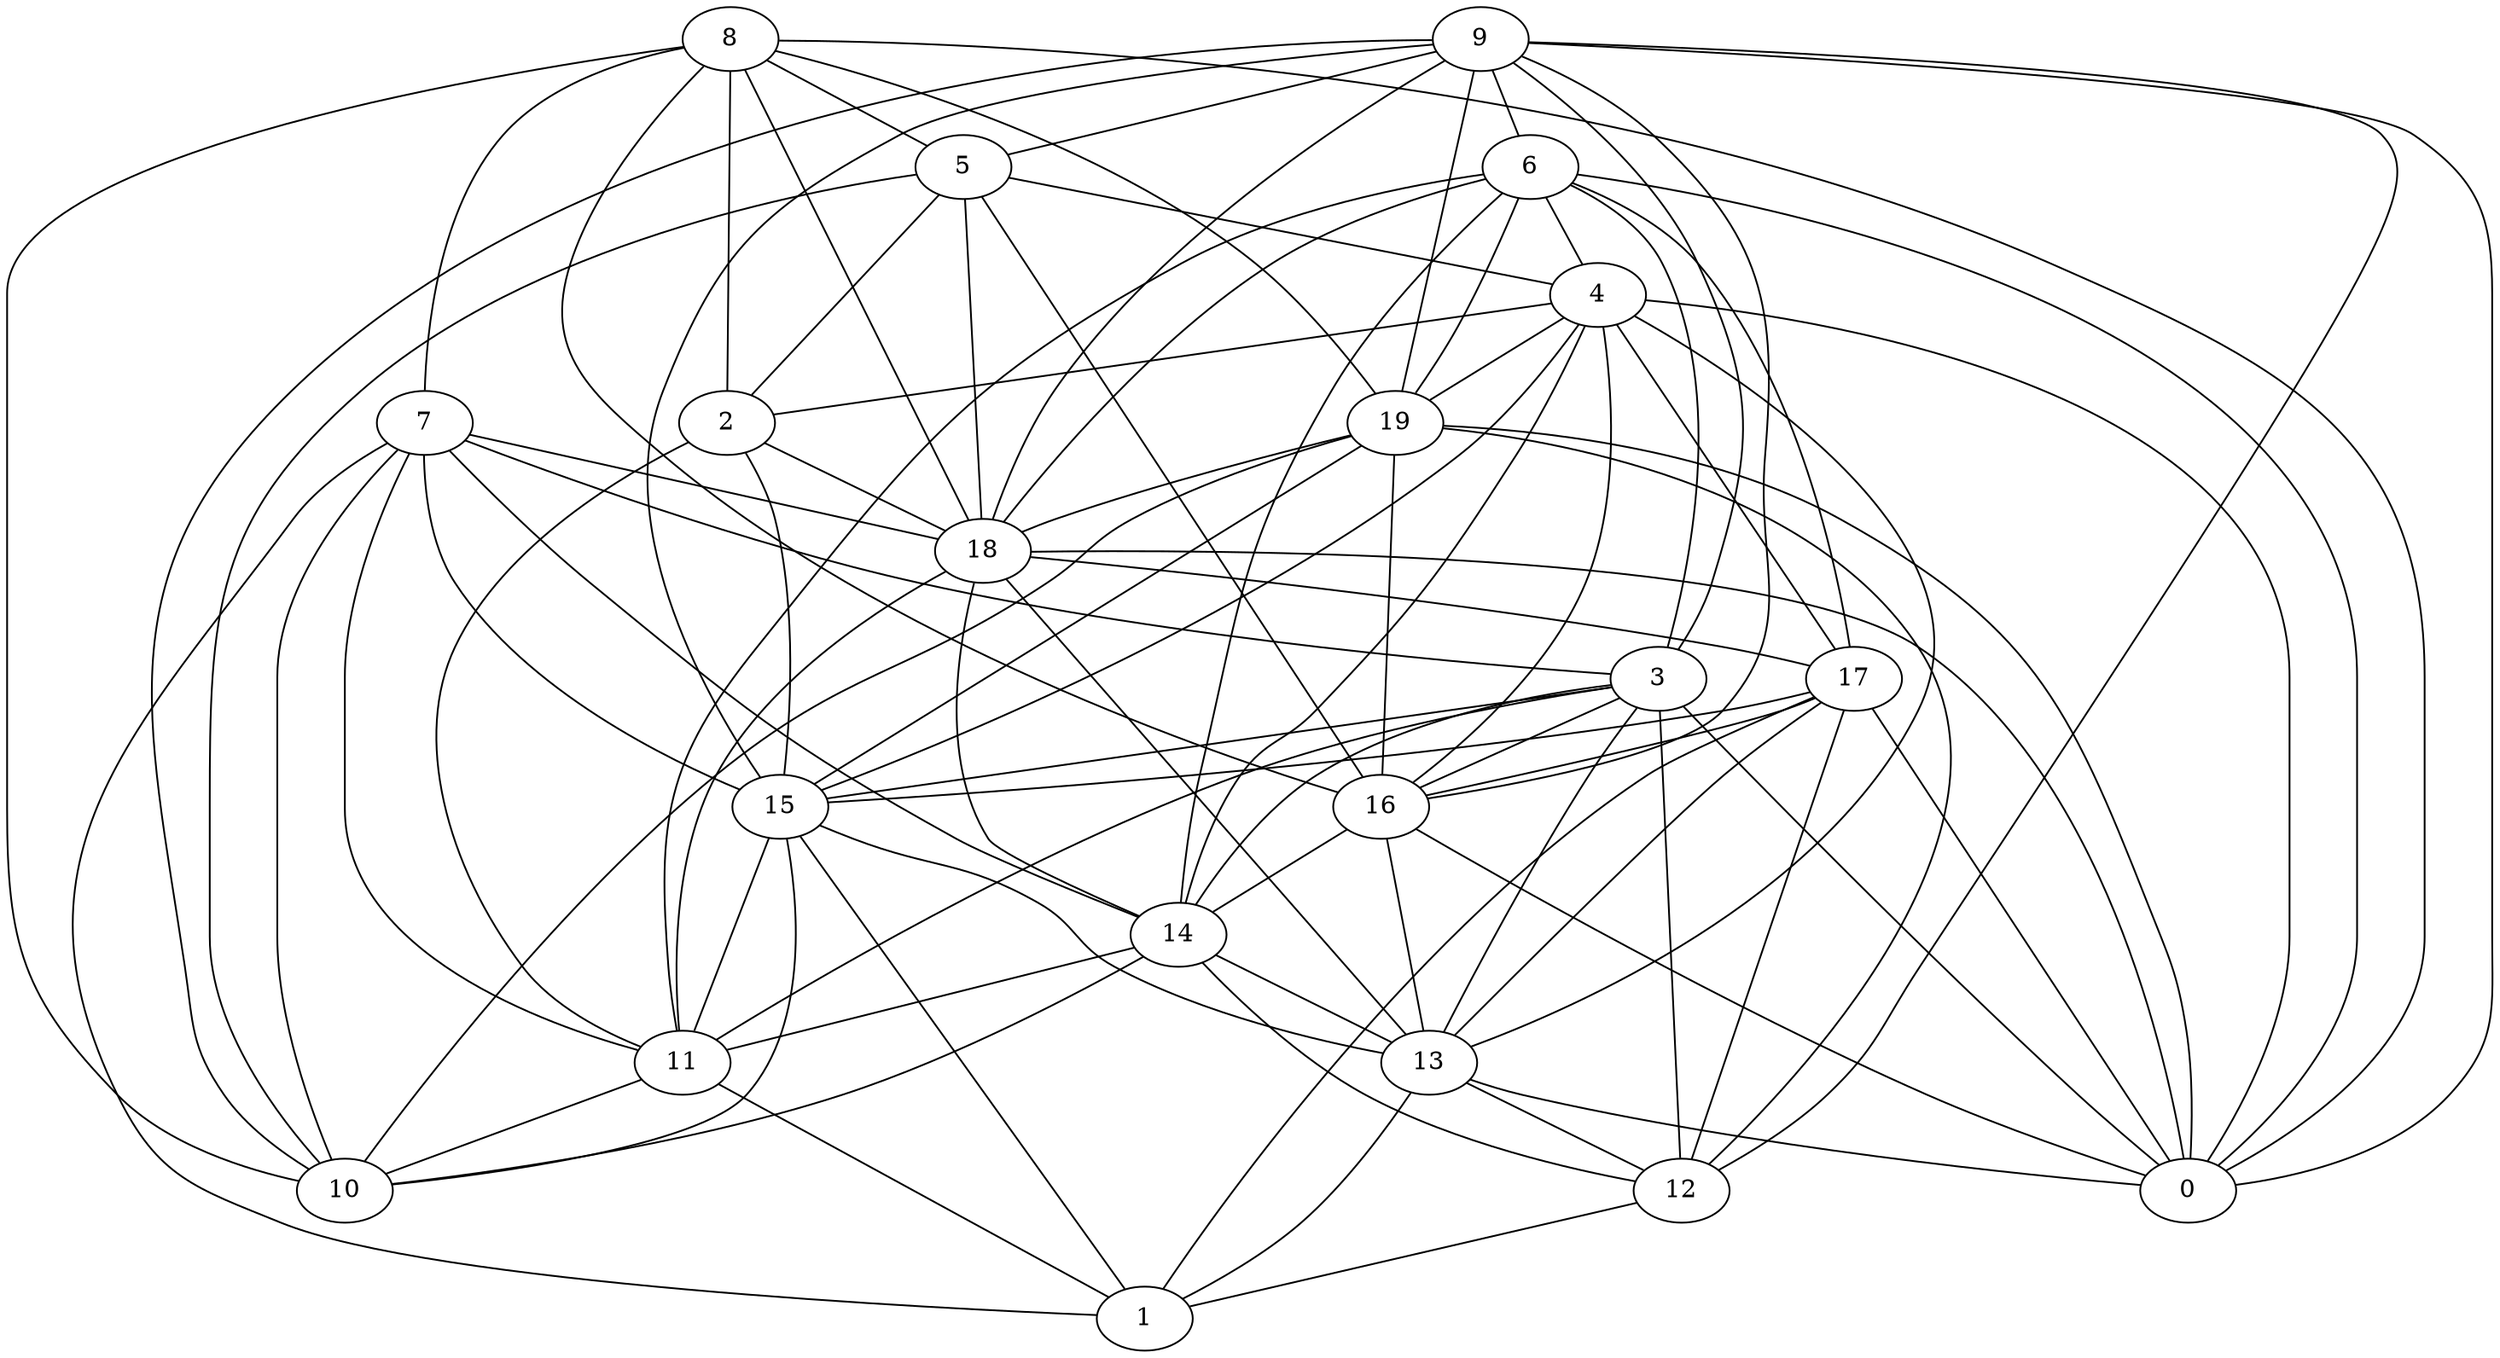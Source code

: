 digraph GG_graph {

subgraph G_graph {
edge [color = black]
"7" -> "18" [dir = none]
"7" -> "14" [dir = none]
"7" -> "15" [dir = none]
"17" -> "0" [dir = none]
"17" -> "15" [dir = none]
"17" -> "13" [dir = none]
"14" -> "10" [dir = none]
"14" -> "12" [dir = none]
"2" -> "11" [dir = none]
"2" -> "18" [dir = none]
"8" -> "2" [dir = none]
"8" -> "7" [dir = none]
"8" -> "10" [dir = none]
"8" -> "18" [dir = none]
"8" -> "5" [dir = none]
"5" -> "18" [dir = none]
"5" -> "4" [dir = none]
"5" -> "2" [dir = none]
"5" -> "16" [dir = none]
"18" -> "11" [dir = none]
"18" -> "13" [dir = none]
"18" -> "14" [dir = none]
"16" -> "14" [dir = none]
"3" -> "13" [dir = none]
"3" -> "14" [dir = none]
"3" -> "12" [dir = none]
"3" -> "11" [dir = none]
"3" -> "15" [dir = none]
"3" -> "0" [dir = none]
"9" -> "19" [dir = none]
"9" -> "0" [dir = none]
"9" -> "15" [dir = none]
"9" -> "10" [dir = none]
"9" -> "5" [dir = none]
"9" -> "3" [dir = none]
"9" -> "18" [dir = none]
"9" -> "12" [dir = none]
"9" -> "6" [dir = none]
"19" -> "16" [dir = none]
"19" -> "0" [dir = none]
"19" -> "15" [dir = none]
"19" -> "18" [dir = none]
"6" -> "11" [dir = none]
"6" -> "17" [dir = none]
"6" -> "4" [dir = none]
"6" -> "19" [dir = none]
"6" -> "18" [dir = none]
"6" -> "14" [dir = none]
"12" -> "1" [dir = none]
"4" -> "14" [dir = none]
"4" -> "2" [dir = none]
"4" -> "15" [dir = none]
"4" -> "0" [dir = none]
"15" -> "10" [dir = none]
"15" -> "1" [dir = none]
"15" -> "11" [dir = none]
"13" -> "1" [dir = none]
"8" -> "19" [dir = none]
"16" -> "0" [dir = none]
"17" -> "12" [dir = none]
"6" -> "0" [dir = none]
"16" -> "13" [dir = none]
"8" -> "0" [dir = none]
"7" -> "11" [dir = none]
"11" -> "10" [dir = none]
"7" -> "10" [dir = none]
"8" -> "16" [dir = none]
"4" -> "17" [dir = none]
"19" -> "10" [dir = none]
"17" -> "1" [dir = none]
"14" -> "13" [dir = none]
"4" -> "19" [dir = none]
"15" -> "13" [dir = none]
"14" -> "11" [dir = none]
"11" -> "1" [dir = none]
"13" -> "0" [dir = none]
"5" -> "10" [dir = none]
"2" -> "15" [dir = none]
"7" -> "3" [dir = none]
"7" -> "1" [dir = none]
"6" -> "3" [dir = none]
"3" -> "16" [dir = none]
"4" -> "13" [dir = none]
"18" -> "0" [dir = none]
"19" -> "12" [dir = none]
"17" -> "16" [dir = none]
"18" -> "17" [dir = none]
"4" -> "16" [dir = none]
"13" -> "12" [dir = none]
"9" -> "16" [dir = none]
}

}

